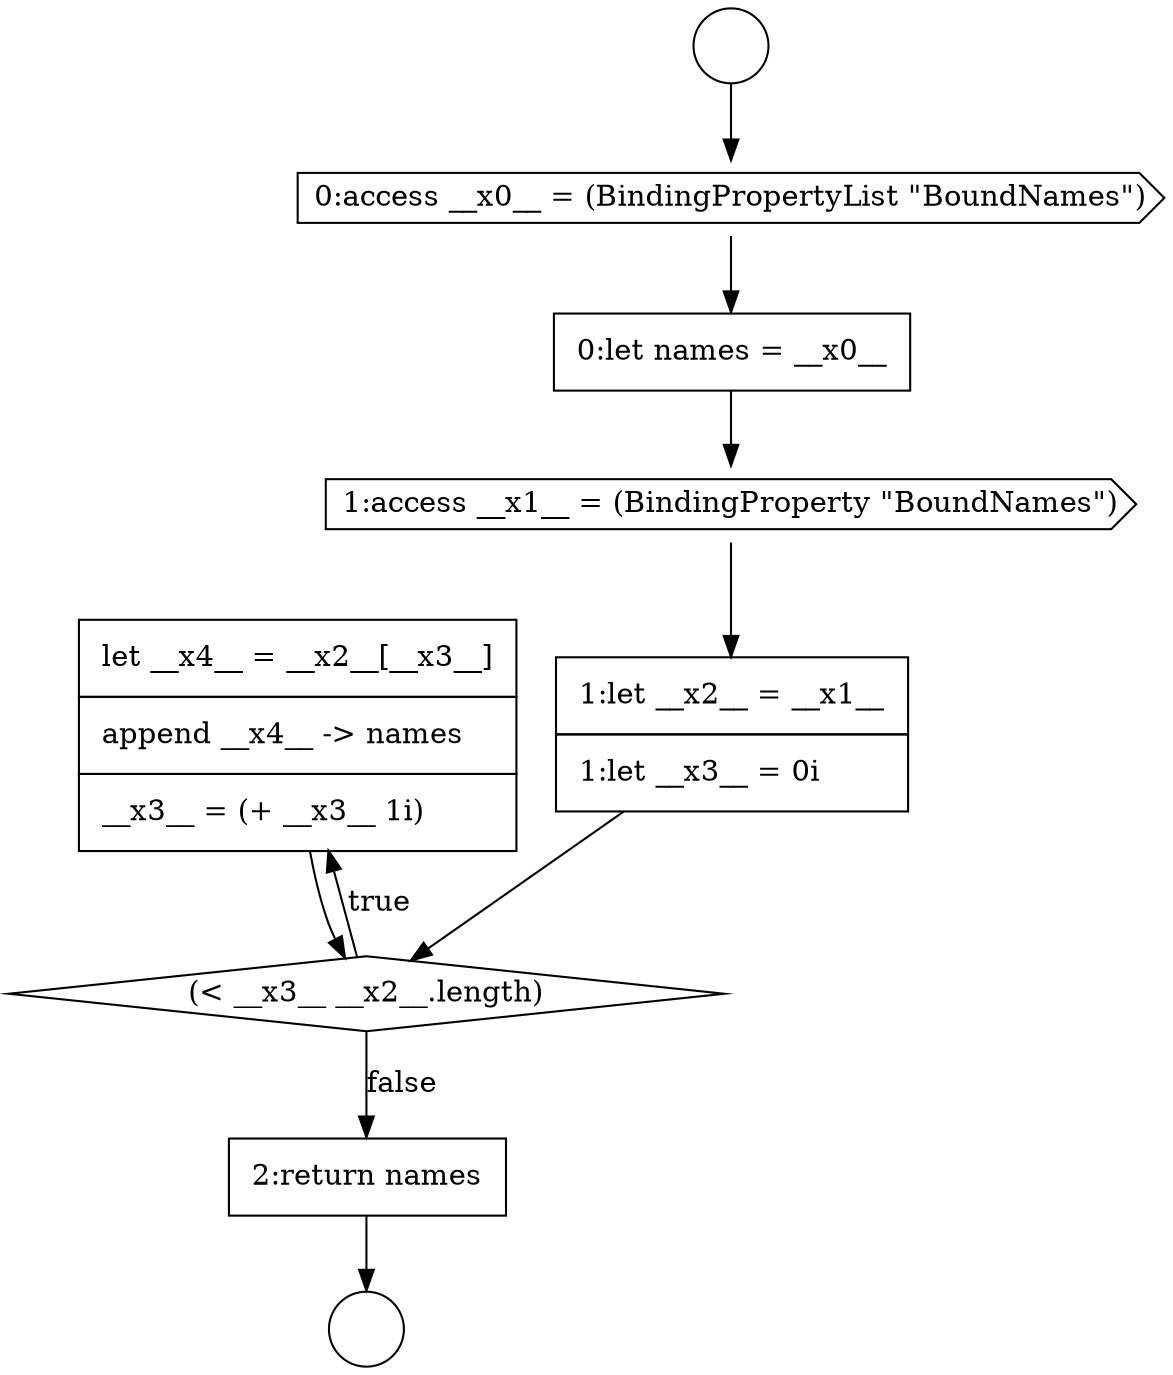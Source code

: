 digraph {
  node6665 [shape=none, margin=0, label=<<font color="black">
    <table border="0" cellborder="1" cellspacing="0" cellpadding="10">
      <tr><td align="left">let __x4__ = __x2__[__x3__]</td></tr>
      <tr><td align="left">append __x4__ -&gt; names</td></tr>
      <tr><td align="left">__x3__ = (+ __x3__ 1i)</td></tr>
    </table>
  </font>> color="black" fillcolor="white" style=filled]
  node6662 [shape=cds, label=<<font color="black">1:access __x1__ = (BindingProperty &quot;BoundNames&quot;)</font>> color="black" fillcolor="white" style=filled]
  node6666 [shape=none, margin=0, label=<<font color="black">
    <table border="0" cellborder="1" cellspacing="0" cellpadding="10">
      <tr><td align="left">2:return names</td></tr>
    </table>
  </font>> color="black" fillcolor="white" style=filled]
  node6661 [shape=none, margin=0, label=<<font color="black">
    <table border="0" cellborder="1" cellspacing="0" cellpadding="10">
      <tr><td align="left">0:let names = __x0__</td></tr>
    </table>
  </font>> color="black" fillcolor="white" style=filled]
  node6660 [shape=cds, label=<<font color="black">0:access __x0__ = (BindingPropertyList &quot;BoundNames&quot;)</font>> color="black" fillcolor="white" style=filled]
  node6658 [shape=circle label=" " color="black" fillcolor="white" style=filled]
  node6663 [shape=none, margin=0, label=<<font color="black">
    <table border="0" cellborder="1" cellspacing="0" cellpadding="10">
      <tr><td align="left">1:let __x2__ = __x1__</td></tr>
      <tr><td align="left">1:let __x3__ = 0i</td></tr>
    </table>
  </font>> color="black" fillcolor="white" style=filled]
  node6659 [shape=circle label=" " color="black" fillcolor="white" style=filled]
  node6664 [shape=diamond, label=<<font color="black">(&lt; __x3__ __x2__.length)</font>> color="black" fillcolor="white" style=filled]
  node6666 -> node6659 [ color="black"]
  node6658 -> node6660 [ color="black"]
  node6660 -> node6661 [ color="black"]
  node6662 -> node6663 [ color="black"]
  node6665 -> node6664 [ color="black"]
  node6661 -> node6662 [ color="black"]
  node6663 -> node6664 [ color="black"]
  node6664 -> node6665 [label=<<font color="black">true</font>> color="black"]
  node6664 -> node6666 [label=<<font color="black">false</font>> color="black"]
}
